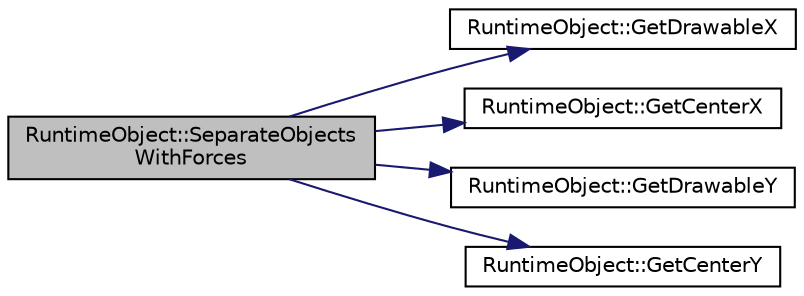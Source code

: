 digraph "RuntimeObject::SeparateObjectsWithForces"
{
  edge [fontname="Helvetica",fontsize="10",labelfontname="Helvetica",labelfontsize="10"];
  node [fontname="Helvetica",fontsize="10",shape=record];
  rankdir="LR";
  Node1 [label="RuntimeObject::SeparateObjects\lWithForces",height=0.2,width=0.4,color="black", fillcolor="grey75", style="filled" fontcolor="black"];
  Node1 -> Node2 [color="midnightblue",fontsize="10",style="solid",fontname="Helvetica"];
  Node2 [label="RuntimeObject::GetDrawableX",height=0.2,width=0.4,color="black", fillcolor="white", style="filled",URL="$d0/d3b/class_runtime_object.html#a17b73543542ffcde5074097288df6b33",tooltip="Get the real X position where is renderer the object. "];
  Node1 -> Node3 [color="midnightblue",fontsize="10",style="solid",fontname="Helvetica"];
  Node3 [label="RuntimeObject::GetCenterX",height=0.2,width=0.4,color="black", fillcolor="white", style="filled",URL="$d0/d3b/class_runtime_object.html#add684c08e01b0705448d04f000980489",tooltip="Get the X position of the center, relative to the position returned by GetDrawableX(). "];
  Node1 -> Node4 [color="midnightblue",fontsize="10",style="solid",fontname="Helvetica"];
  Node4 [label="RuntimeObject::GetDrawableY",height=0.2,width=0.4,color="black", fillcolor="white", style="filled",URL="$d0/d3b/class_runtime_object.html#af4b35cb33489286ddb225ad2885f7c99",tooltip="Get the real Y position where is renderer the object. "];
  Node1 -> Node5 [color="midnightblue",fontsize="10",style="solid",fontname="Helvetica"];
  Node5 [label="RuntimeObject::GetCenterY",height=0.2,width=0.4,color="black", fillcolor="white", style="filled",URL="$d0/d3b/class_runtime_object.html#aacc50de5e06f1a74040e696775e0c1ae",tooltip="Get the Y position of the center, relative to the position returned by GetDrawableY(). "];
}

